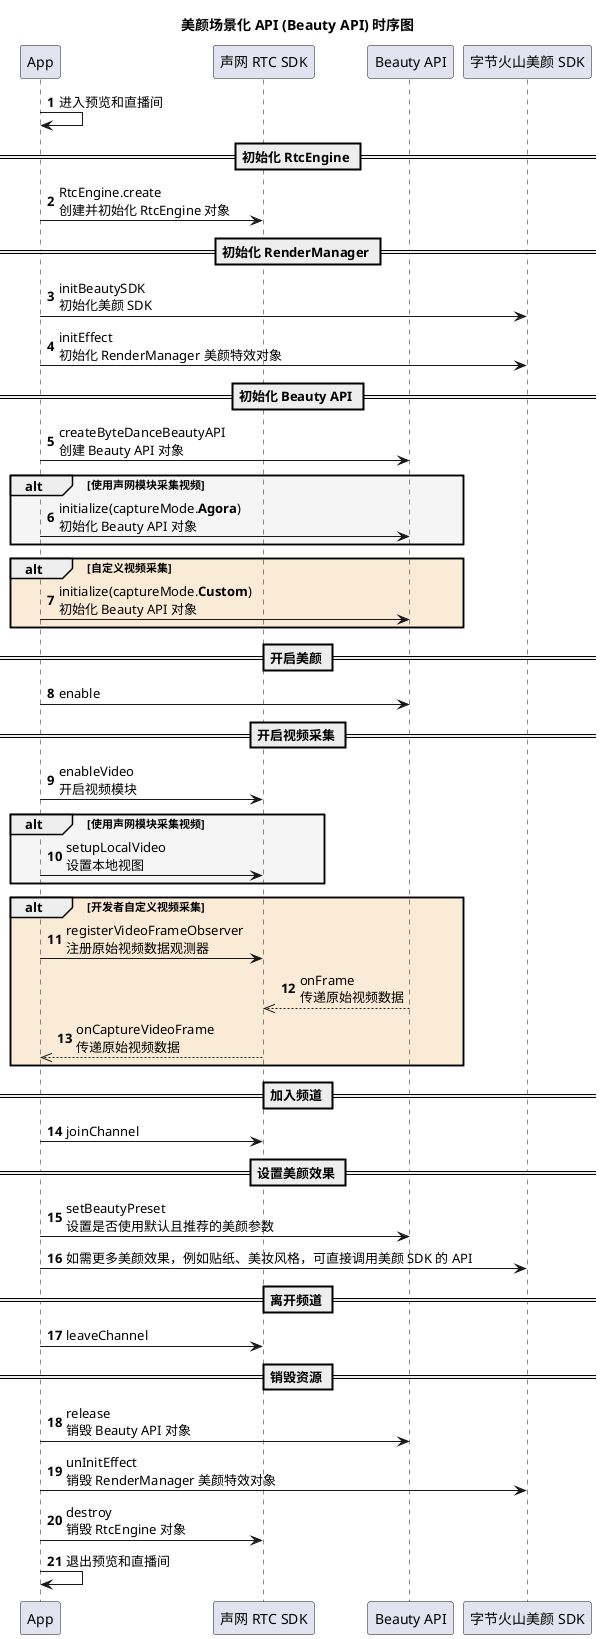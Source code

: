 @startuml
autonumber
title 美颜场景化 API (Beauty API) 时序图
participant "App" as app
participant "声网 RTC SDK" as rtc
participant "Beauty API" as api
participant "字节火山美颜 SDK" as beauty
app -> app: 进入预览和直播间
== 初始化 RtcEngine ==
app -> rtc: RtcEngine.create \n创建并初始化 RtcEngine 对象
== 初始化 RenderManager ==
app -> beauty: initBeautySDK \n初始化美颜 SDK
app -> beauty: initEffect \n初始化 RenderManager 美颜特效对象
== 初始化 Beauty API ==
app -> api: createByteDanceBeautyAPI \n创建 Beauty API 对象
alt #WhiteSmoke 使用声网模块采集视频
app -> api: initialize(captureMode.**Agora**) \n初始化 Beauty API 对象
end
alt #AntiqueWhite 自定义视频采集
app -> api: initialize(captureMode.**Custom**) \n初始化 Beauty API 对象
end
== 开启美颜 ==
app -> api: enable
== 开启视频采集 ==
app -> rtc: enableVideo \n开启视频模块
alt #WhiteSmoke 使用声网模块采集视频
app -> rtc: setupLocalVideo \n设置本地视图
end
alt #AntiqueWhite 开发者自定义视频采集
app -> rtc: registerVideoFrameObserver \n注册原始视频数据观测器
api -->> rtc: onFrame \n传递原始视频数据
rtc -->> app: onCaptureVideoFrame \n传递原始视频数据
end
== 加入频道 ==
app -> rtc: joinChannel
== 设置美颜效果 ==
app -> api: setBeautyPreset \n设置是否使用默认且推荐的美颜参数
app -> beauty: 如需更多美颜效果，例如贴纸、美妆风格，可直接调用美颜 SDK 的 API
== 离开频道 ==
app -> rtc: leaveChannel
== 销毁资源 ==
app -> api: release \n销毁 Beauty API 对象
app -> beauty: unInitEffect \n销毁 RenderManager 美颜特效对象
app -> rtc: destroy \n销毁 RtcEngine 对象
app -> app: 退出预览和直播间
@enduml